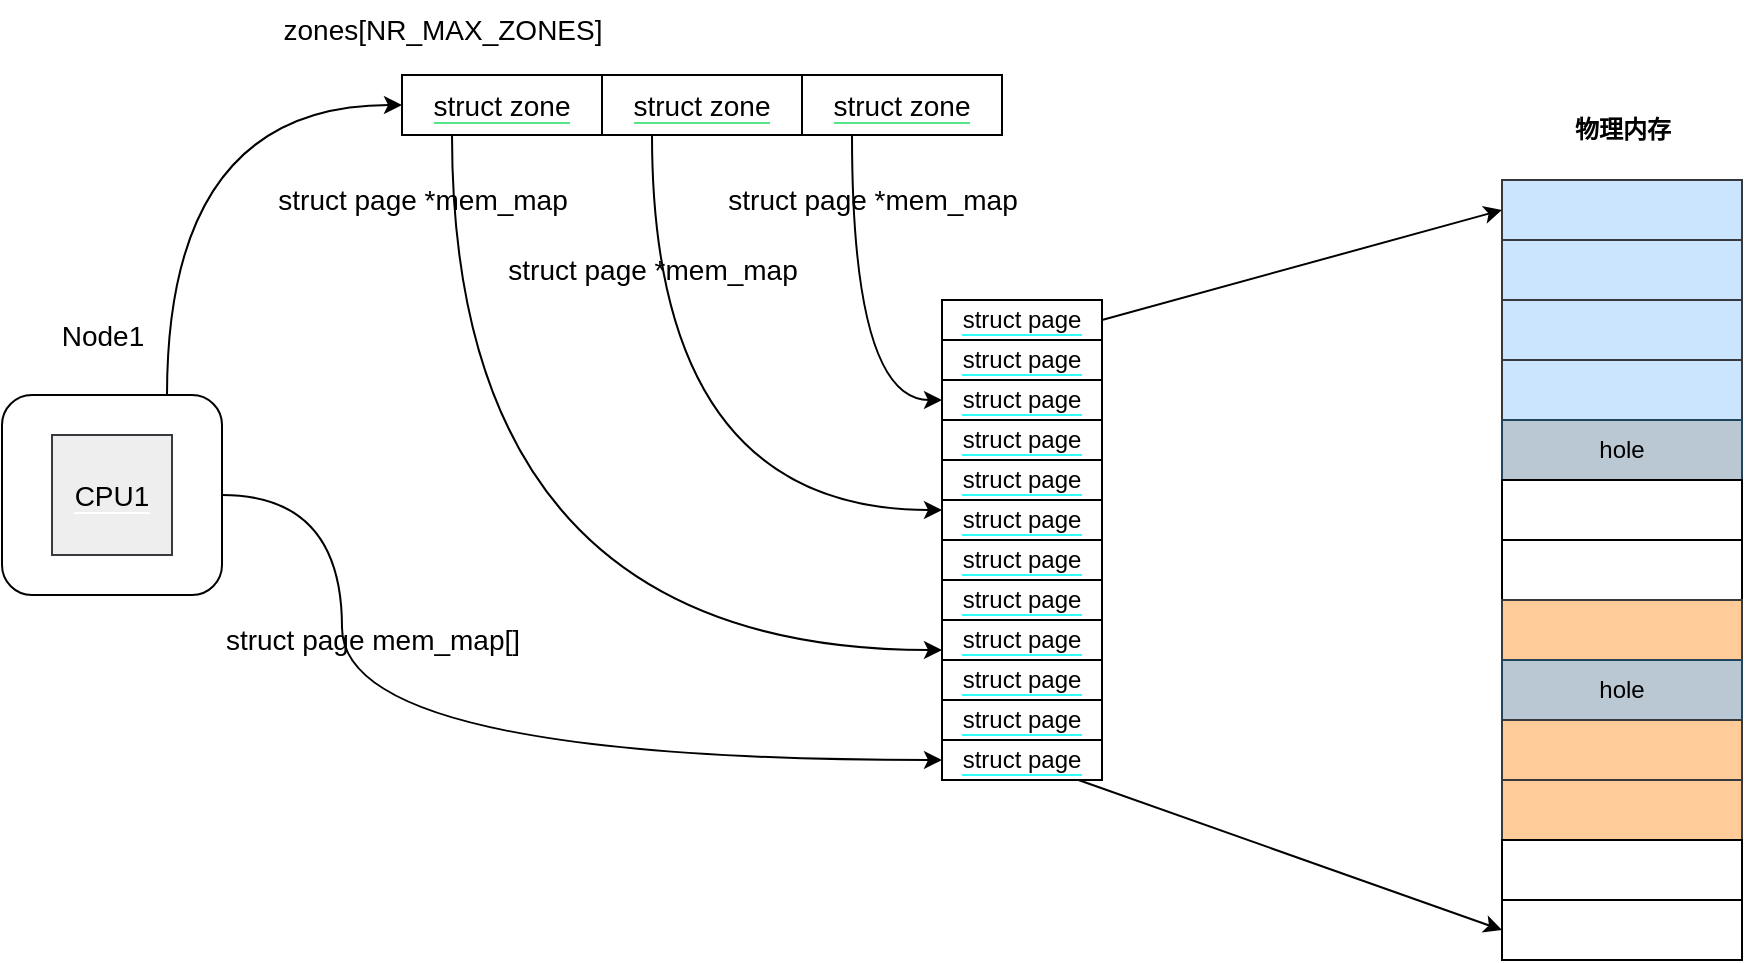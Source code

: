 <mxfile version="20.8.23" type="device"><diagram name="Page-1" id="c7558073-3199-34d8-9f00-42111426c3f3"><mxGraphModel dx="2047" dy="704" grid="1" gridSize="10" guides="1" tooltips="1" connect="1" arrows="1" fold="1" page="1" pageScale="1" pageWidth="826" pageHeight="1169" background="none" math="0" shadow="0"><root><mxCell id="0"/><mxCell id="1" parent="0"/><mxCell id="8m3beTwyRqIR_tZnSEBx-558" value="" style="rounded=0;whiteSpace=wrap;html=1;labelBackgroundColor=#33FFFF;fillColor=#cce5ff;strokeColor=#36393d;" vertex="1" parent="1"><mxGeometry x="680" y="140" width="120" height="30" as="geometry"/></mxCell><mxCell id="8m3beTwyRqIR_tZnSEBx-559" value="" style="rounded=0;whiteSpace=wrap;html=1;labelBackgroundColor=#33FFFF;fillColor=#cce5ff;strokeColor=#36393d;" vertex="1" parent="1"><mxGeometry x="680" y="170" width="120" height="30" as="geometry"/></mxCell><mxCell id="8m3beTwyRqIR_tZnSEBx-560" value="" style="rounded=0;whiteSpace=wrap;html=1;labelBackgroundColor=#33FFFF;fillColor=#cce5ff;strokeColor=#36393d;" vertex="1" parent="1"><mxGeometry x="680" y="200" width="120" height="30" as="geometry"/></mxCell><mxCell id="8m3beTwyRqIR_tZnSEBx-561" value="" style="rounded=0;whiteSpace=wrap;html=1;labelBackgroundColor=#33FFFF;fillColor=#cce5ff;strokeColor=#36393d;" vertex="1" parent="1"><mxGeometry x="680" y="230" width="120" height="30" as="geometry"/></mxCell><mxCell id="8m3beTwyRqIR_tZnSEBx-562" value="hole" style="rounded=0;whiteSpace=wrap;html=1;labelBackgroundColor=none;fillColor=#bac8d3;strokeColor=#23445d;" vertex="1" parent="1"><mxGeometry x="680" y="260" width="120" height="30" as="geometry"/></mxCell><mxCell id="8m3beTwyRqIR_tZnSEBx-563" value="" style="rounded=0;whiteSpace=wrap;html=1;labelBackgroundColor=#33FFFF;" vertex="1" parent="1"><mxGeometry x="680" y="290" width="120" height="30" as="geometry"/></mxCell><mxCell id="8m3beTwyRqIR_tZnSEBx-564" value="" style="rounded=0;whiteSpace=wrap;html=1;labelBackgroundColor=#33FFFF;" vertex="1" parent="1"><mxGeometry x="680" y="320" width="120" height="30" as="geometry"/></mxCell><mxCell id="8m3beTwyRqIR_tZnSEBx-565" value="" style="rounded=0;whiteSpace=wrap;html=1;labelBackgroundColor=#33FFFF;fillColor=#ffcc99;strokeColor=#36393d;" vertex="1" parent="1"><mxGeometry x="680" y="350" width="120" height="30" as="geometry"/></mxCell><mxCell id="8m3beTwyRqIR_tZnSEBx-566" value="hole" style="rounded=0;whiteSpace=wrap;html=1;labelBackgroundColor=#FFFFF;fillColor=#bac8d3;strokeColor=#23445d;" vertex="1" parent="1"><mxGeometry x="680" y="380" width="120" height="30" as="geometry"/></mxCell><mxCell id="8m3beTwyRqIR_tZnSEBx-567" value="" style="rounded=0;whiteSpace=wrap;html=1;labelBackgroundColor=#33FFFF;fillColor=#ffcc99;strokeColor=#36393d;" vertex="1" parent="1"><mxGeometry x="680" y="410" width="120" height="30" as="geometry"/></mxCell><mxCell id="8m3beTwyRqIR_tZnSEBx-568" value="" style="rounded=0;whiteSpace=wrap;html=1;labelBackgroundColor=#33FFFF;fillColor=#ffcc99;strokeColor=#36393d;" vertex="1" parent="1"><mxGeometry x="680" y="440" width="120" height="30" as="geometry"/></mxCell><mxCell id="8m3beTwyRqIR_tZnSEBx-569" value="" style="rounded=0;whiteSpace=wrap;html=1;labelBackgroundColor=#33FFFF;" vertex="1" parent="1"><mxGeometry x="680" y="470" width="120" height="30" as="geometry"/></mxCell><mxCell id="8m3beTwyRqIR_tZnSEBx-570" value="&lt;b&gt;物理内存&lt;/b&gt;" style="text;html=1;align=center;verticalAlign=middle;resizable=0;points=[];autosize=1;strokeColor=none;fillColor=none;" vertex="1" parent="1"><mxGeometry x="705" y="100" width="70" height="30" as="geometry"/></mxCell><mxCell id="8m3beTwyRqIR_tZnSEBx-571" value="" style="rounded=0;whiteSpace=wrap;html=1;labelBackgroundColor=#33FFFF;" vertex="1" parent="1"><mxGeometry x="680" y="500" width="120" height="30" as="geometry"/></mxCell><mxCell id="8m3beTwyRqIR_tZnSEBx-607" style="edgeStyle=orthogonalEdgeStyle;curved=1;orthogonalLoop=1;jettySize=auto;html=1;exitX=0.75;exitY=0;exitDx=0;exitDy=0;entryX=0;entryY=0.5;entryDx=0;entryDy=0;fontSize=14;" edge="1" parent="1" source="8m3beTwyRqIR_tZnSEBx-572" target="8m3beTwyRqIR_tZnSEBx-601"><mxGeometry relative="1" as="geometry"/></mxCell><mxCell id="8m3beTwyRqIR_tZnSEBx-653" style="edgeStyle=orthogonalEdgeStyle;curved=1;rounded=0;orthogonalLoop=1;jettySize=auto;html=1;entryX=0;entryY=0.5;entryDx=0;entryDy=0;fontSize=14;" edge="1" parent="1" source="8m3beTwyRqIR_tZnSEBx-572" target="8m3beTwyRqIR_tZnSEBx-647"><mxGeometry relative="1" as="geometry"><Array as="points"><mxPoint x="100" y="298"/><mxPoint x="100" y="430"/></Array></mxGeometry></mxCell><mxCell id="8m3beTwyRqIR_tZnSEBx-572" value="" style="rounded=1;whiteSpace=wrap;html=1;labelBackgroundColor=none;labelBorderColor=none;fontSize=14;" vertex="1" parent="1"><mxGeometry x="-70" y="247.5" width="110" height="100" as="geometry"/></mxCell><mxCell id="8m3beTwyRqIR_tZnSEBx-589" value="Node1" style="text;html=1;align=center;verticalAlign=middle;resizable=0;points=[];autosize=1;strokeColor=none;fillColor=none;fontSize=14;" vertex="1" parent="1"><mxGeometry x="-50" y="202.5" width="60" height="30" as="geometry"/></mxCell><mxCell id="8m3beTwyRqIR_tZnSEBx-590" value="&lt;span style=&quot;background-color: rgb(238, 238, 238);&quot;&gt;CPU1&lt;/span&gt;" style="whiteSpace=wrap;html=1;aspect=fixed;labelBackgroundColor=#FFFFFF;labelBorderColor=none;fontSize=14;fillColor=#eeeeee;strokeColor=#36393d;" vertex="1" parent="1"><mxGeometry x="-45" y="267.5" width="60" height="60" as="geometry"/></mxCell><mxCell id="8m3beTwyRqIR_tZnSEBx-654" style="edgeStyle=orthogonalEdgeStyle;curved=1;rounded=0;orthogonalLoop=1;jettySize=auto;html=1;exitX=0.25;exitY=1;exitDx=0;exitDy=0;entryX=0;entryY=0.75;entryDx=0;entryDy=0;fontSize=14;" edge="1" parent="1" source="8m3beTwyRqIR_tZnSEBx-601" target="8m3beTwyRqIR_tZnSEBx-644"><mxGeometry relative="1" as="geometry"/></mxCell><mxCell id="8m3beTwyRqIR_tZnSEBx-601" value="&lt;span style=&quot;background-color: rgb(255, 255, 255);&quot;&gt;struct zone&lt;/span&gt;" style="rounded=0;whiteSpace=wrap;html=1;labelBackgroundColor=#57e389;labelBorderColor=none;fontSize=14;" vertex="1" parent="1"><mxGeometry x="130" y="87.5" width="100" height="30" as="geometry"/></mxCell><mxCell id="8m3beTwyRqIR_tZnSEBx-655" style="edgeStyle=orthogonalEdgeStyle;curved=1;rounded=0;orthogonalLoop=1;jettySize=auto;html=1;exitX=0.25;exitY=1;exitDx=0;exitDy=0;entryX=0;entryY=0.25;entryDx=0;entryDy=0;fontSize=14;" edge="1" parent="1" source="8m3beTwyRqIR_tZnSEBx-604" target="8m3beTwyRqIR_tZnSEBx-640"><mxGeometry relative="1" as="geometry"/></mxCell><mxCell id="8m3beTwyRqIR_tZnSEBx-604" value="&lt;span style=&quot;background-color: rgb(255, 255, 255);&quot;&gt;struct zone&lt;/span&gt;" style="rounded=0;whiteSpace=wrap;html=1;labelBackgroundColor=#57e389;labelBorderColor=none;fontSize=14;" vertex="1" parent="1"><mxGeometry x="230" y="87.5" width="100" height="30" as="geometry"/></mxCell><mxCell id="8m3beTwyRqIR_tZnSEBx-608" value="zones[NR_MAX_ZONES]" style="text;html=1;align=center;verticalAlign=middle;resizable=0;points=[];autosize=1;strokeColor=none;fillColor=none;fontSize=14;" vertex="1" parent="1"><mxGeometry x="60" y="50" width="180" height="30" as="geometry"/></mxCell><mxCell id="8m3beTwyRqIR_tZnSEBx-656" style="edgeStyle=orthogonalEdgeStyle;curved=1;rounded=0;orthogonalLoop=1;jettySize=auto;html=1;exitX=0.25;exitY=1;exitDx=0;exitDy=0;entryX=0;entryY=0.5;entryDx=0;entryDy=0;fontSize=14;" edge="1" parent="1" source="8m3beTwyRqIR_tZnSEBx-609" target="8m3beTwyRqIR_tZnSEBx-637"><mxGeometry relative="1" as="geometry"/></mxCell><mxCell id="8m3beTwyRqIR_tZnSEBx-609" value="&lt;span style=&quot;background-color: rgb(255, 255, 255);&quot;&gt;struct zone&lt;/span&gt;" style="rounded=0;whiteSpace=wrap;html=1;labelBackgroundColor=#57e389;labelBorderColor=none;fontSize=14;" vertex="1" parent="1"><mxGeometry x="330" y="87.5" width="100" height="30" as="geometry"/></mxCell><mxCell id="8m3beTwyRqIR_tZnSEBx-649" style="rounded=0;orthogonalLoop=1;jettySize=auto;html=1;exitX=1;exitY=0.5;exitDx=0;exitDy=0;entryX=0;entryY=0.5;entryDx=0;entryDy=0;fontSize=14;" edge="1" parent="1" source="8m3beTwyRqIR_tZnSEBx-635" target="8m3beTwyRqIR_tZnSEBx-558"><mxGeometry relative="1" as="geometry"/></mxCell><mxCell id="8m3beTwyRqIR_tZnSEBx-635" value="&lt;span style=&quot;background-color: rgb(255, 255, 255);&quot;&gt;struct page&lt;/span&gt;" style="rounded=0;whiteSpace=wrap;html=1;labelBackgroundColor=#33FFFF;" vertex="1" parent="1"><mxGeometry x="400" y="200" width="80" height="20" as="geometry"/></mxCell><mxCell id="8m3beTwyRqIR_tZnSEBx-636" value="&lt;span style=&quot;background-color: rgb(255, 255, 255);&quot;&gt;struct page&lt;/span&gt;" style="rounded=0;whiteSpace=wrap;html=1;labelBackgroundColor=#33FFFF;" vertex="1" parent="1"><mxGeometry x="400" y="220" width="80" height="20" as="geometry"/></mxCell><mxCell id="8m3beTwyRqIR_tZnSEBx-637" value="&lt;span style=&quot;background-color: rgb(255, 255, 255);&quot;&gt;struct page&lt;/span&gt;" style="rounded=0;whiteSpace=wrap;html=1;labelBackgroundColor=#33FFFF;" vertex="1" parent="1"><mxGeometry x="400" y="240" width="80" height="20" as="geometry"/></mxCell><mxCell id="8m3beTwyRqIR_tZnSEBx-638" value="&lt;span style=&quot;background-color: rgb(255, 255, 255);&quot;&gt;struct page&lt;/span&gt;" style="rounded=0;whiteSpace=wrap;html=1;labelBackgroundColor=#33FFFF;" vertex="1" parent="1"><mxGeometry x="400" y="260" width="80" height="20" as="geometry"/></mxCell><mxCell id="8m3beTwyRqIR_tZnSEBx-639" value="&lt;span style=&quot;background-color: rgb(255, 255, 255);&quot;&gt;struct page&lt;/span&gt;" style="rounded=0;whiteSpace=wrap;html=1;labelBackgroundColor=#33FFFF;" vertex="1" parent="1"><mxGeometry x="400" y="280" width="80" height="20" as="geometry"/></mxCell><mxCell id="8m3beTwyRqIR_tZnSEBx-640" value="&lt;span style=&quot;background-color: rgb(255, 255, 255);&quot;&gt;struct page&lt;/span&gt;" style="rounded=0;whiteSpace=wrap;html=1;labelBackgroundColor=#33FFFF;" vertex="1" parent="1"><mxGeometry x="400" y="300" width="80" height="20" as="geometry"/></mxCell><mxCell id="8m3beTwyRqIR_tZnSEBx-641" value="&lt;span style=&quot;background-color: rgb(255, 255, 255);&quot;&gt;struct page&lt;/span&gt;" style="rounded=0;whiteSpace=wrap;html=1;labelBackgroundColor=#33FFFF;" vertex="1" parent="1"><mxGeometry x="400" y="320" width="80" height="20" as="geometry"/></mxCell><mxCell id="8m3beTwyRqIR_tZnSEBx-642" value="&lt;span style=&quot;background-color: rgb(255, 255, 255);&quot;&gt;struct page&lt;/span&gt;" style="rounded=0;whiteSpace=wrap;html=1;labelBackgroundColor=#33FFFF;" vertex="1" parent="1"><mxGeometry x="400" y="340" width="80" height="20" as="geometry"/></mxCell><mxCell id="8m3beTwyRqIR_tZnSEBx-643" value="&lt;span style=&quot;background-color: rgb(255, 255, 255);&quot;&gt;struct page&lt;/span&gt;" style="rounded=0;whiteSpace=wrap;html=1;labelBackgroundColor=#33FFFF;" vertex="1" parent="1"><mxGeometry x="400" y="340" width="80" height="20" as="geometry"/></mxCell><mxCell id="8m3beTwyRqIR_tZnSEBx-644" value="&lt;span style=&quot;background-color: rgb(255, 255, 255);&quot;&gt;struct page&lt;/span&gt;" style="rounded=0;whiteSpace=wrap;html=1;labelBackgroundColor=#33FFFF;" vertex="1" parent="1"><mxGeometry x="400" y="360" width="80" height="20" as="geometry"/></mxCell><mxCell id="8m3beTwyRqIR_tZnSEBx-645" value="&lt;span style=&quot;background-color: rgb(255, 255, 255);&quot;&gt;struct page&lt;/span&gt;" style="rounded=0;whiteSpace=wrap;html=1;labelBackgroundColor=#33FFFF;" vertex="1" parent="1"><mxGeometry x="400" y="380" width="80" height="20" as="geometry"/></mxCell><mxCell id="8m3beTwyRqIR_tZnSEBx-646" value="&lt;span style=&quot;background-color: rgb(255, 255, 255);&quot;&gt;struct page&lt;/span&gt;" style="rounded=0;whiteSpace=wrap;html=1;labelBackgroundColor=#33FFFF;" vertex="1" parent="1"><mxGeometry x="400" y="400" width="80" height="20" as="geometry"/></mxCell><mxCell id="8m3beTwyRqIR_tZnSEBx-650" style="edgeStyle=none;rounded=0;orthogonalLoop=1;jettySize=auto;html=1;entryX=0;entryY=0.5;entryDx=0;entryDy=0;fontSize=14;" edge="1" parent="1" source="8m3beTwyRqIR_tZnSEBx-647" target="8m3beTwyRqIR_tZnSEBx-571"><mxGeometry relative="1" as="geometry"/></mxCell><mxCell id="8m3beTwyRqIR_tZnSEBx-647" value="&lt;span style=&quot;background-color: rgb(255, 255, 255);&quot;&gt;struct page&lt;/span&gt;" style="rounded=0;whiteSpace=wrap;html=1;labelBackgroundColor=#33FFFF;" vertex="1" parent="1"><mxGeometry x="400" y="420" width="80" height="20" as="geometry"/></mxCell><mxCell id="8m3beTwyRqIR_tZnSEBx-658" value="struct page mem_map[]" style="text;html=1;align=center;verticalAlign=middle;resizable=0;points=[];autosize=1;strokeColor=none;fillColor=none;fontSize=14;" vertex="1" parent="1"><mxGeometry x="30" y="355" width="170" height="30" as="geometry"/></mxCell><mxCell id="8m3beTwyRqIR_tZnSEBx-659" value="struct page *mem_map" style="text;html=1;align=center;verticalAlign=middle;resizable=0;points=[];autosize=1;strokeColor=none;fillColor=none;fontSize=14;" vertex="1" parent="1"><mxGeometry x="55" y="135" width="170" height="30" as="geometry"/></mxCell><mxCell id="8m3beTwyRqIR_tZnSEBx-661" value="struct page *mem_map" style="text;html=1;align=center;verticalAlign=middle;resizable=0;points=[];autosize=1;strokeColor=none;fillColor=none;fontSize=14;" vertex="1" parent="1"><mxGeometry x="170" y="170" width="170" height="30" as="geometry"/></mxCell><mxCell id="8m3beTwyRqIR_tZnSEBx-662" value="struct page *mem_map" style="text;html=1;align=center;verticalAlign=middle;resizable=0;points=[];autosize=1;strokeColor=none;fillColor=none;fontSize=14;" vertex="1" parent="1"><mxGeometry x="280" y="135" width="170" height="30" as="geometry"/></mxCell></root></mxGraphModel></diagram></mxfile>